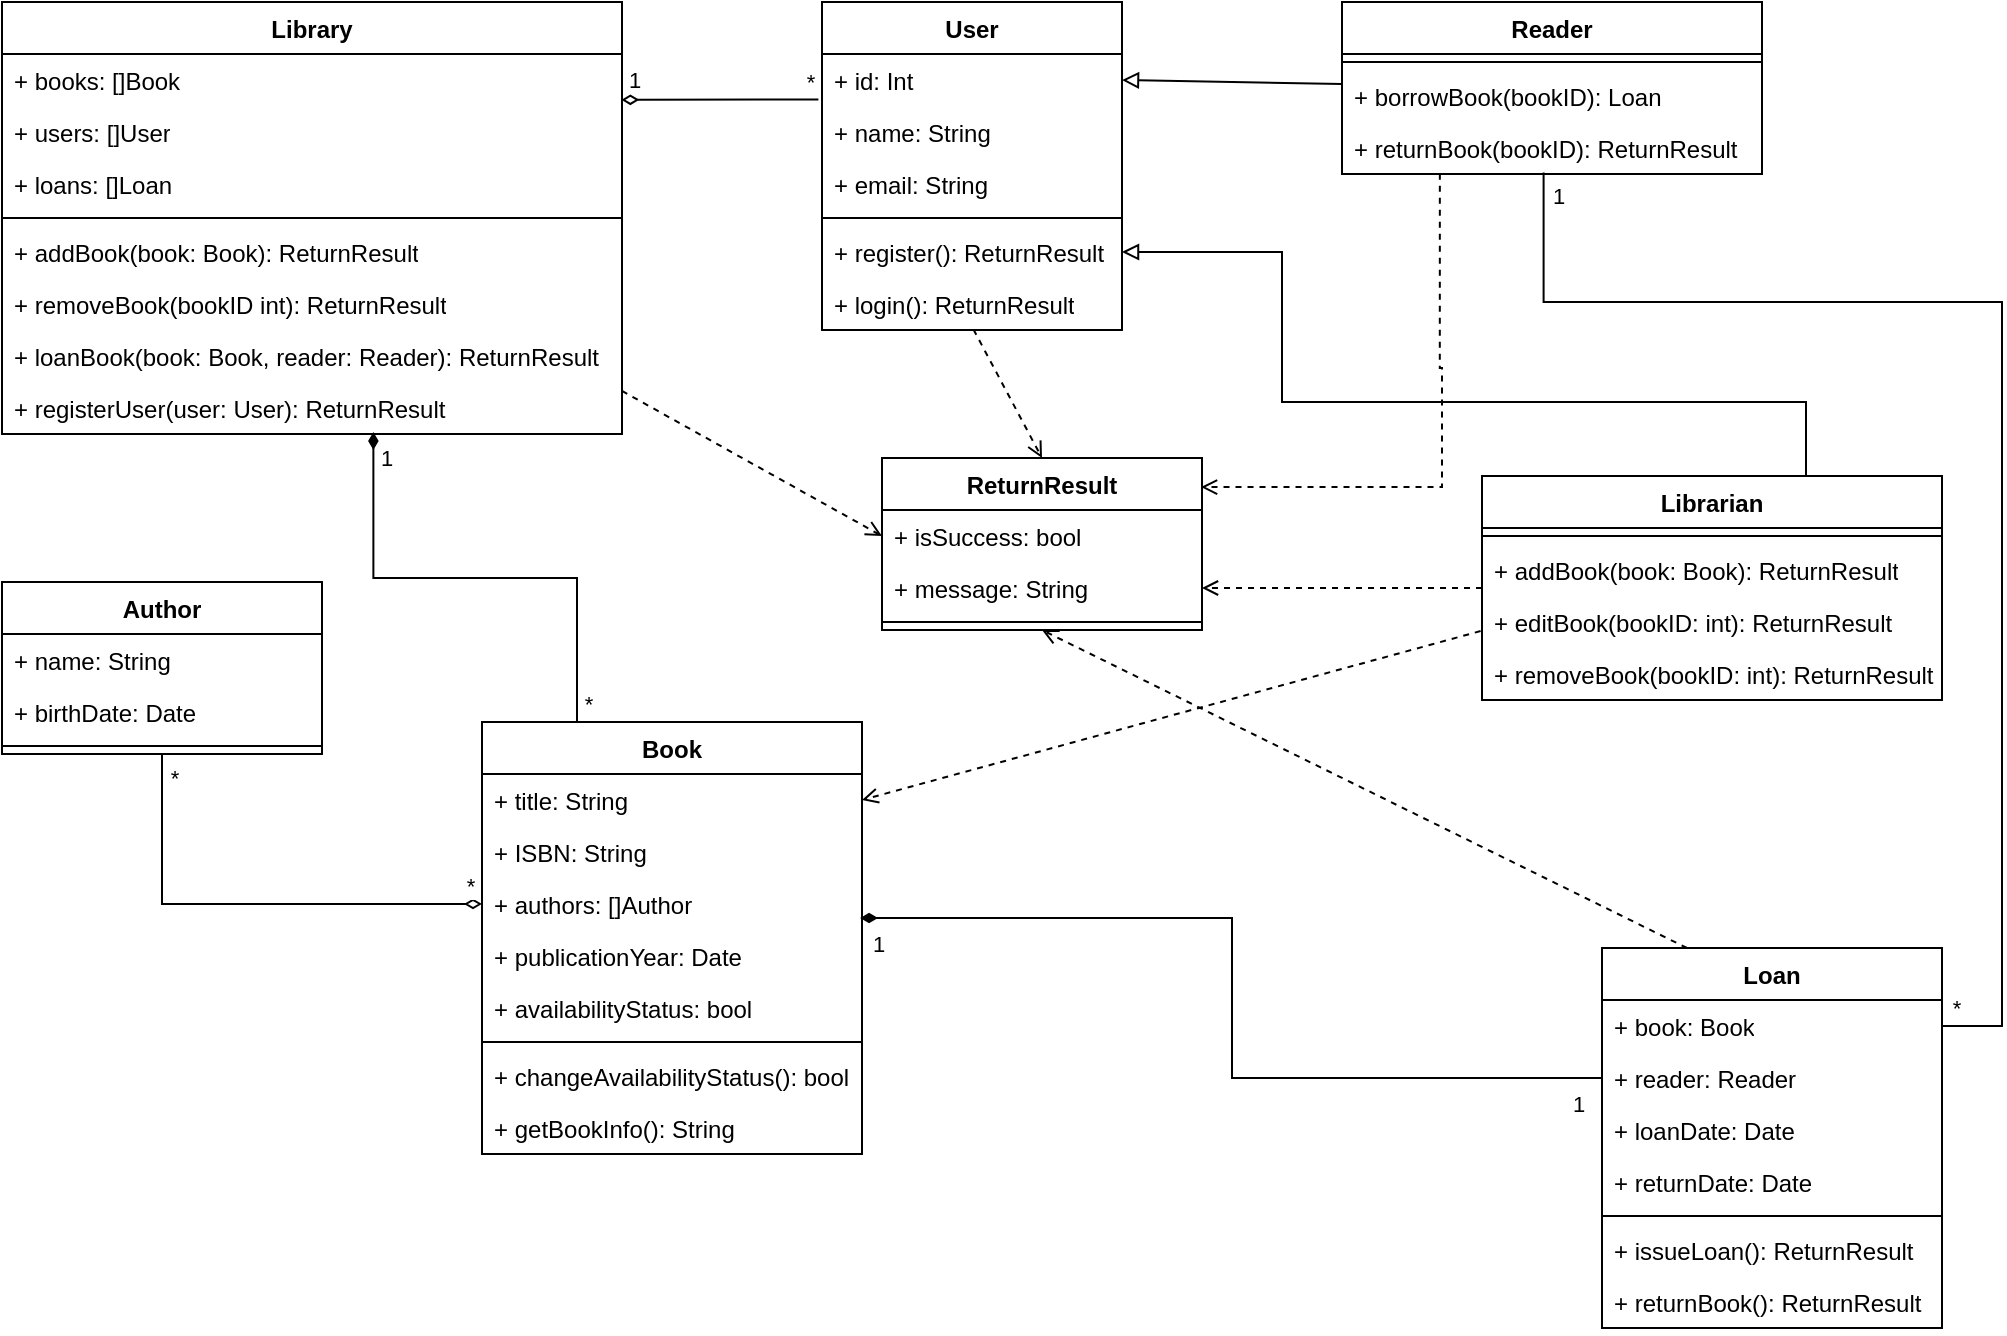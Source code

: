 <mxfile version="24.8.8" pages="2">
  <diagram id="C5RBs43oDa-KdzZeNtuy" name="Диаграмма классов">
    <mxGraphModel dx="1434" dy="784" grid="1" gridSize="10" guides="1" tooltips="1" connect="1" arrows="1" fold="1" page="1" pageScale="1" pageWidth="827" pageHeight="1169" math="0" shadow="0">
      <root>
        <mxCell id="WIyWlLk6GJQsqaUBKTNV-0" />
        <mxCell id="WIyWlLk6GJQsqaUBKTNV-1" parent="WIyWlLk6GJQsqaUBKTNV-0" />
        <mxCell id="fwXEOuYBbkPbmOHOd0hQ-0" value="Book" style="swimlane;fontStyle=1;align=center;verticalAlign=top;childLayout=stackLayout;horizontal=1;startSize=26;horizontalStack=0;resizeParent=1;resizeParentMax=0;resizeLast=0;collapsible=1;marginBottom=0;whiteSpace=wrap;html=1;" parent="WIyWlLk6GJQsqaUBKTNV-1" vertex="1">
          <mxGeometry x="580" y="630" width="190" height="216" as="geometry" />
        </mxCell>
        <mxCell id="fwXEOuYBbkPbmOHOd0hQ-1" value="+ title: String" style="text;strokeColor=none;fillColor=none;align=left;verticalAlign=top;spacingLeft=4;spacingRight=4;overflow=hidden;rotatable=0;points=[[0,0.5],[1,0.5]];portConstraint=eastwest;whiteSpace=wrap;html=1;" parent="fwXEOuYBbkPbmOHOd0hQ-0" vertex="1">
          <mxGeometry y="26" width="190" height="26" as="geometry" />
        </mxCell>
        <mxCell id="fwXEOuYBbkPbmOHOd0hQ-32" value="+ ISBN: String" style="text;strokeColor=none;fillColor=none;align=left;verticalAlign=top;spacingLeft=4;spacingRight=4;overflow=hidden;rotatable=0;points=[[0,0.5],[1,0.5]];portConstraint=eastwest;whiteSpace=wrap;html=1;" parent="fwXEOuYBbkPbmOHOd0hQ-0" vertex="1">
          <mxGeometry y="52" width="190" height="26" as="geometry" />
        </mxCell>
        <mxCell id="fwXEOuYBbkPbmOHOd0hQ-33" value="+ authors: []Author" style="text;strokeColor=none;fillColor=none;align=left;verticalAlign=top;spacingLeft=4;spacingRight=4;overflow=hidden;rotatable=0;points=[[0,0.5],[1,0.5]];portConstraint=eastwest;whiteSpace=wrap;html=1;" parent="fwXEOuYBbkPbmOHOd0hQ-0" vertex="1">
          <mxGeometry y="78" width="190" height="26" as="geometry" />
        </mxCell>
        <mxCell id="fwXEOuYBbkPbmOHOd0hQ-34" value="+ publicationYear: Date" style="text;strokeColor=none;fillColor=none;align=left;verticalAlign=top;spacingLeft=4;spacingRight=4;overflow=hidden;rotatable=0;points=[[0,0.5],[1,0.5]];portConstraint=eastwest;whiteSpace=wrap;html=1;" parent="fwXEOuYBbkPbmOHOd0hQ-0" vertex="1">
          <mxGeometry y="104" width="190" height="26" as="geometry" />
        </mxCell>
        <mxCell id="fwXEOuYBbkPbmOHOd0hQ-35" value="+ availabilityStatus: bool" style="text;strokeColor=none;fillColor=none;align=left;verticalAlign=top;spacingLeft=4;spacingRight=4;overflow=hidden;rotatable=0;points=[[0,0.5],[1,0.5]];portConstraint=eastwest;whiteSpace=wrap;html=1;" parent="fwXEOuYBbkPbmOHOd0hQ-0" vertex="1">
          <mxGeometry y="130" width="190" height="26" as="geometry" />
        </mxCell>
        <mxCell id="fwXEOuYBbkPbmOHOd0hQ-2" value="" style="line;strokeWidth=1;fillColor=none;align=left;verticalAlign=middle;spacingTop=-1;spacingLeft=3;spacingRight=3;rotatable=0;labelPosition=right;points=[];portConstraint=eastwest;strokeColor=inherit;" parent="fwXEOuYBbkPbmOHOd0hQ-0" vertex="1">
          <mxGeometry y="156" width="190" height="8" as="geometry" />
        </mxCell>
        <mxCell id="fwXEOuYBbkPbmOHOd0hQ-3" value="+ changeAvailabilityStatus(): bool" style="text;strokeColor=none;fillColor=none;align=left;verticalAlign=top;spacingLeft=4;spacingRight=4;overflow=hidden;rotatable=0;points=[[0,0.5],[1,0.5]];portConstraint=eastwest;whiteSpace=wrap;html=1;" parent="fwXEOuYBbkPbmOHOd0hQ-0" vertex="1">
          <mxGeometry y="164" width="190" height="26" as="geometry" />
        </mxCell>
        <mxCell id="fwXEOuYBbkPbmOHOd0hQ-36" value="+ getBookInfo(): String" style="text;strokeColor=none;fillColor=none;align=left;verticalAlign=top;spacingLeft=4;spacingRight=4;overflow=hidden;rotatable=0;points=[[0,0.5],[1,0.5]];portConstraint=eastwest;whiteSpace=wrap;html=1;" parent="fwXEOuYBbkPbmOHOd0hQ-0" vertex="1">
          <mxGeometry y="190" width="190" height="26" as="geometry" />
        </mxCell>
        <mxCell id="fwXEOuYBbkPbmOHOd0hQ-4" value="User" style="swimlane;fontStyle=1;align=center;verticalAlign=top;childLayout=stackLayout;horizontal=1;startSize=26;horizontalStack=0;resizeParent=1;resizeParentMax=0;resizeLast=0;collapsible=1;marginBottom=0;whiteSpace=wrap;html=1;" parent="WIyWlLk6GJQsqaUBKTNV-1" vertex="1">
          <mxGeometry x="750" y="270" width="150" height="164" as="geometry" />
        </mxCell>
        <mxCell id="fwXEOuYBbkPbmOHOd0hQ-5" value="+ id: Int" style="text;strokeColor=none;fillColor=none;align=left;verticalAlign=top;spacingLeft=4;spacingRight=4;overflow=hidden;rotatable=0;points=[[0,0.5],[1,0.5]];portConstraint=eastwest;whiteSpace=wrap;html=1;" parent="fwXEOuYBbkPbmOHOd0hQ-4" vertex="1">
          <mxGeometry y="26" width="150" height="26" as="geometry" />
        </mxCell>
        <mxCell id="fwXEOuYBbkPbmOHOd0hQ-38" value="+ name: String" style="text;strokeColor=none;fillColor=none;align=left;verticalAlign=top;spacingLeft=4;spacingRight=4;overflow=hidden;rotatable=0;points=[[0,0.5],[1,0.5]];portConstraint=eastwest;whiteSpace=wrap;html=1;" parent="fwXEOuYBbkPbmOHOd0hQ-4" vertex="1">
          <mxGeometry y="52" width="150" height="26" as="geometry" />
        </mxCell>
        <mxCell id="fwXEOuYBbkPbmOHOd0hQ-39" value="+ email: String" style="text;strokeColor=none;fillColor=none;align=left;verticalAlign=top;spacingLeft=4;spacingRight=4;overflow=hidden;rotatable=0;points=[[0,0.5],[1,0.5]];portConstraint=eastwest;whiteSpace=wrap;html=1;" parent="fwXEOuYBbkPbmOHOd0hQ-4" vertex="1">
          <mxGeometry y="78" width="150" height="26" as="geometry" />
        </mxCell>
        <mxCell id="fwXEOuYBbkPbmOHOd0hQ-6" value="" style="line;strokeWidth=1;fillColor=none;align=left;verticalAlign=middle;spacingTop=-1;spacingLeft=3;spacingRight=3;rotatable=0;labelPosition=right;points=[];portConstraint=eastwest;strokeColor=inherit;" parent="fwXEOuYBbkPbmOHOd0hQ-4" vertex="1">
          <mxGeometry y="104" width="150" height="8" as="geometry" />
        </mxCell>
        <mxCell id="fwXEOuYBbkPbmOHOd0hQ-7" value="+ register(): ReturnResult" style="text;strokeColor=none;fillColor=none;align=left;verticalAlign=top;spacingLeft=4;spacingRight=4;overflow=hidden;rotatable=0;points=[[0,0.5],[1,0.5]];portConstraint=eastwest;whiteSpace=wrap;html=1;" parent="fwXEOuYBbkPbmOHOd0hQ-4" vertex="1">
          <mxGeometry y="112" width="150" height="26" as="geometry" />
        </mxCell>
        <mxCell id="fwXEOuYBbkPbmOHOd0hQ-40" value="+ login(): ReturnResult" style="text;strokeColor=none;fillColor=none;align=left;verticalAlign=top;spacingLeft=4;spacingRight=4;overflow=hidden;rotatable=0;points=[[0,0.5],[1,0.5]];portConstraint=eastwest;whiteSpace=wrap;html=1;" parent="fwXEOuYBbkPbmOHOd0hQ-4" vertex="1">
          <mxGeometry y="138" width="150" height="26" as="geometry" />
        </mxCell>
        <mxCell id="fwXEOuYBbkPbmOHOd0hQ-8" value="Reader" style="swimlane;fontStyle=1;align=center;verticalAlign=top;childLayout=stackLayout;horizontal=1;startSize=26;horizontalStack=0;resizeParent=1;resizeParentMax=0;resizeLast=0;collapsible=1;marginBottom=0;whiteSpace=wrap;html=1;" parent="WIyWlLk6GJQsqaUBKTNV-1" vertex="1">
          <mxGeometry x="1010" y="270" width="210" height="86" as="geometry" />
        </mxCell>
        <mxCell id="fwXEOuYBbkPbmOHOd0hQ-10" value="" style="line;strokeWidth=1;fillColor=none;align=left;verticalAlign=middle;spacingTop=-1;spacingLeft=3;spacingRight=3;rotatable=0;labelPosition=right;points=[];portConstraint=eastwest;strokeColor=inherit;" parent="fwXEOuYBbkPbmOHOd0hQ-8" vertex="1">
          <mxGeometry y="26" width="210" height="8" as="geometry" />
        </mxCell>
        <mxCell id="fwXEOuYBbkPbmOHOd0hQ-11" value="+ borrowBook(bookID): Loan" style="text;strokeColor=none;fillColor=none;align=left;verticalAlign=top;spacingLeft=4;spacingRight=4;overflow=hidden;rotatable=0;points=[[0,0.5],[1,0.5]];portConstraint=eastwest;whiteSpace=wrap;html=1;" parent="fwXEOuYBbkPbmOHOd0hQ-8" vertex="1">
          <mxGeometry y="34" width="210" height="26" as="geometry" />
        </mxCell>
        <mxCell id="fwXEOuYBbkPbmOHOd0hQ-42" value="+ returnBook(bookID): ReturnResult" style="text;strokeColor=none;fillColor=none;align=left;verticalAlign=top;spacingLeft=4;spacingRight=4;overflow=hidden;rotatable=0;points=[[0,0.5],[1,0.5]];portConstraint=eastwest;whiteSpace=wrap;html=1;" parent="fwXEOuYBbkPbmOHOd0hQ-8" vertex="1">
          <mxGeometry y="60" width="210" height="26" as="geometry" />
        </mxCell>
        <mxCell id="GxKCCKua1BvpZeMn5Igk-10" style="rounded=0;orthogonalLoop=1;jettySize=auto;html=1;entryX=1;entryY=0.5;entryDx=0;entryDy=0;dashed=1;endArrow=open;endFill=0;" edge="1" parent="WIyWlLk6GJQsqaUBKTNV-1" source="fwXEOuYBbkPbmOHOd0hQ-12" target="fwXEOuYBbkPbmOHOd0hQ-48">
          <mxGeometry relative="1" as="geometry" />
        </mxCell>
        <mxCell id="fwXEOuYBbkPbmOHOd0hQ-12" value="Librarian" style="swimlane;fontStyle=1;align=center;verticalAlign=top;childLayout=stackLayout;horizontal=1;startSize=26;horizontalStack=0;resizeParent=1;resizeParentMax=0;resizeLast=0;collapsible=1;marginBottom=0;whiteSpace=wrap;html=1;" parent="WIyWlLk6GJQsqaUBKTNV-1" vertex="1">
          <mxGeometry x="1080" y="507" width="230" height="112" as="geometry" />
        </mxCell>
        <mxCell id="fwXEOuYBbkPbmOHOd0hQ-14" value="" style="line;strokeWidth=1;fillColor=none;align=left;verticalAlign=middle;spacingTop=-1;spacingLeft=3;spacingRight=3;rotatable=0;labelPosition=right;points=[];portConstraint=eastwest;strokeColor=inherit;" parent="fwXEOuYBbkPbmOHOd0hQ-12" vertex="1">
          <mxGeometry y="26" width="230" height="8" as="geometry" />
        </mxCell>
        <mxCell id="fwXEOuYBbkPbmOHOd0hQ-15" value="+ addBook(book: Book): ReturnResult" style="text;strokeColor=none;fillColor=none;align=left;verticalAlign=top;spacingLeft=4;spacingRight=4;overflow=hidden;rotatable=0;points=[[0,0.5],[1,0.5]];portConstraint=eastwest;whiteSpace=wrap;html=1;" parent="fwXEOuYBbkPbmOHOd0hQ-12" vertex="1">
          <mxGeometry y="34" width="230" height="26" as="geometry" />
        </mxCell>
        <mxCell id="fwXEOuYBbkPbmOHOd0hQ-43" value="+ editBook(bookID: int): ReturnResult" style="text;strokeColor=none;fillColor=none;align=left;verticalAlign=top;spacingLeft=4;spacingRight=4;overflow=hidden;rotatable=0;points=[[0,0.5],[1,0.5]];portConstraint=eastwest;whiteSpace=wrap;html=1;" parent="fwXEOuYBbkPbmOHOd0hQ-12" vertex="1">
          <mxGeometry y="60" width="230" height="26" as="geometry" />
        </mxCell>
        <mxCell id="fwXEOuYBbkPbmOHOd0hQ-49" value="+ removeBook(bookID: int): ReturnResult" style="text;strokeColor=none;fillColor=none;align=left;verticalAlign=top;spacingLeft=4;spacingRight=4;overflow=hidden;rotatable=0;points=[[0,0.5],[1,0.5]];portConstraint=eastwest;whiteSpace=wrap;html=1;" parent="fwXEOuYBbkPbmOHOd0hQ-12" vertex="1">
          <mxGeometry y="86" width="230" height="26" as="geometry" />
        </mxCell>
        <mxCell id="fwXEOuYBbkPbmOHOd0hQ-16" value="Loan" style="swimlane;fontStyle=1;align=center;verticalAlign=top;childLayout=stackLayout;horizontal=1;startSize=26;horizontalStack=0;resizeParent=1;resizeParentMax=0;resizeLast=0;collapsible=1;marginBottom=0;whiteSpace=wrap;html=1;" parent="WIyWlLk6GJQsqaUBKTNV-1" vertex="1">
          <mxGeometry x="1140" y="743" width="170" height="190" as="geometry" />
        </mxCell>
        <mxCell id="fwXEOuYBbkPbmOHOd0hQ-17" value="+ book: Book" style="text;strokeColor=none;fillColor=none;align=left;verticalAlign=top;spacingLeft=4;spacingRight=4;overflow=hidden;rotatable=0;points=[[0,0.5],[1,0.5]];portConstraint=eastwest;whiteSpace=wrap;html=1;" parent="fwXEOuYBbkPbmOHOd0hQ-16" vertex="1">
          <mxGeometry y="26" width="170" height="26" as="geometry" />
        </mxCell>
        <mxCell id="fwXEOuYBbkPbmOHOd0hQ-50" value="+ reader: Reader" style="text;strokeColor=none;fillColor=none;align=left;verticalAlign=top;spacingLeft=4;spacingRight=4;overflow=hidden;rotatable=0;points=[[0,0.5],[1,0.5]];portConstraint=eastwest;whiteSpace=wrap;html=1;" parent="fwXEOuYBbkPbmOHOd0hQ-16" vertex="1">
          <mxGeometry y="52" width="170" height="26" as="geometry" />
        </mxCell>
        <mxCell id="fwXEOuYBbkPbmOHOd0hQ-51" value="+ loanDate: Date" style="text;strokeColor=none;fillColor=none;align=left;verticalAlign=top;spacingLeft=4;spacingRight=4;overflow=hidden;rotatable=0;points=[[0,0.5],[1,0.5]];portConstraint=eastwest;whiteSpace=wrap;html=1;" parent="fwXEOuYBbkPbmOHOd0hQ-16" vertex="1">
          <mxGeometry y="78" width="170" height="26" as="geometry" />
        </mxCell>
        <mxCell id="fwXEOuYBbkPbmOHOd0hQ-52" value="+ returnDate: Date" style="text;strokeColor=none;fillColor=none;align=left;verticalAlign=top;spacingLeft=4;spacingRight=4;overflow=hidden;rotatable=0;points=[[0,0.5],[1,0.5]];portConstraint=eastwest;whiteSpace=wrap;html=1;" parent="fwXEOuYBbkPbmOHOd0hQ-16" vertex="1">
          <mxGeometry y="104" width="170" height="26" as="geometry" />
        </mxCell>
        <mxCell id="fwXEOuYBbkPbmOHOd0hQ-18" value="" style="line;strokeWidth=1;fillColor=none;align=left;verticalAlign=middle;spacingTop=-1;spacingLeft=3;spacingRight=3;rotatable=0;labelPosition=right;points=[];portConstraint=eastwest;strokeColor=inherit;" parent="fwXEOuYBbkPbmOHOd0hQ-16" vertex="1">
          <mxGeometry y="130" width="170" height="8" as="geometry" />
        </mxCell>
        <mxCell id="fwXEOuYBbkPbmOHOd0hQ-19" value="+ issueLoan(): ReturnResult" style="text;strokeColor=none;fillColor=none;align=left;verticalAlign=top;spacingLeft=4;spacingRight=4;overflow=hidden;rotatable=0;points=[[0,0.5],[1,0.5]];portConstraint=eastwest;whiteSpace=wrap;html=1;" parent="fwXEOuYBbkPbmOHOd0hQ-16" vertex="1">
          <mxGeometry y="138" width="170" height="26" as="geometry" />
        </mxCell>
        <mxCell id="fwXEOuYBbkPbmOHOd0hQ-53" value="+ returnBook(): ReturnResult" style="text;strokeColor=none;fillColor=none;align=left;verticalAlign=top;spacingLeft=4;spacingRight=4;overflow=hidden;rotatable=0;points=[[0,0.5],[1,0.5]];portConstraint=eastwest;whiteSpace=wrap;html=1;" parent="fwXEOuYBbkPbmOHOd0hQ-16" vertex="1">
          <mxGeometry y="164" width="170" height="26" as="geometry" />
        </mxCell>
        <mxCell id="GxKCCKua1BvpZeMn5Igk-8" style="rounded=0;orthogonalLoop=1;jettySize=auto;html=1;entryX=0;entryY=0.5;entryDx=0;entryDy=0;endArrow=open;endFill=0;dashed=1;" edge="1" parent="WIyWlLk6GJQsqaUBKTNV-1" source="fwXEOuYBbkPbmOHOd0hQ-20" target="fwXEOuYBbkPbmOHOd0hQ-45">
          <mxGeometry relative="1" as="geometry" />
        </mxCell>
        <mxCell id="fwXEOuYBbkPbmOHOd0hQ-20" value="Library" style="swimlane;fontStyle=1;align=center;verticalAlign=top;childLayout=stackLayout;horizontal=1;startSize=26;horizontalStack=0;resizeParent=1;resizeParentMax=0;resizeLast=0;collapsible=1;marginBottom=0;whiteSpace=wrap;html=1;" parent="WIyWlLk6GJQsqaUBKTNV-1" vertex="1">
          <mxGeometry x="340" y="270" width="310" height="216" as="geometry" />
        </mxCell>
        <mxCell id="fwXEOuYBbkPbmOHOd0hQ-21" value="+ books: []Book" style="text;strokeColor=none;fillColor=none;align=left;verticalAlign=top;spacingLeft=4;spacingRight=4;overflow=hidden;rotatable=0;points=[[0,0.5],[1,0.5]];portConstraint=eastwest;whiteSpace=wrap;html=1;" parent="fwXEOuYBbkPbmOHOd0hQ-20" vertex="1">
          <mxGeometry y="26" width="310" height="26" as="geometry" />
        </mxCell>
        <mxCell id="fwXEOuYBbkPbmOHOd0hQ-54" value="+ users: []User" style="text;strokeColor=none;fillColor=none;align=left;verticalAlign=top;spacingLeft=4;spacingRight=4;overflow=hidden;rotatable=0;points=[[0,0.5],[1,0.5]];portConstraint=eastwest;whiteSpace=wrap;html=1;" parent="fwXEOuYBbkPbmOHOd0hQ-20" vertex="1">
          <mxGeometry y="52" width="310" height="26" as="geometry" />
        </mxCell>
        <mxCell id="fwXEOuYBbkPbmOHOd0hQ-55" value="+ loans: []Loan" style="text;strokeColor=none;fillColor=none;align=left;verticalAlign=top;spacingLeft=4;spacingRight=4;overflow=hidden;rotatable=0;points=[[0,0.5],[1,0.5]];portConstraint=eastwest;whiteSpace=wrap;html=1;" parent="fwXEOuYBbkPbmOHOd0hQ-20" vertex="1">
          <mxGeometry y="78" width="310" height="26" as="geometry" />
        </mxCell>
        <mxCell id="fwXEOuYBbkPbmOHOd0hQ-22" value="" style="line;strokeWidth=1;fillColor=none;align=left;verticalAlign=middle;spacingTop=-1;spacingLeft=3;spacingRight=3;rotatable=0;labelPosition=right;points=[];portConstraint=eastwest;strokeColor=inherit;" parent="fwXEOuYBbkPbmOHOd0hQ-20" vertex="1">
          <mxGeometry y="104" width="310" height="8" as="geometry" />
        </mxCell>
        <mxCell id="fwXEOuYBbkPbmOHOd0hQ-23" value="+ addBook(book: Book): ReturnResult" style="text;strokeColor=none;fillColor=none;align=left;verticalAlign=top;spacingLeft=4;spacingRight=4;overflow=hidden;rotatable=0;points=[[0,0.5],[1,0.5]];portConstraint=eastwest;whiteSpace=wrap;html=1;" parent="fwXEOuYBbkPbmOHOd0hQ-20" vertex="1">
          <mxGeometry y="112" width="310" height="26" as="geometry" />
        </mxCell>
        <mxCell id="fwXEOuYBbkPbmOHOd0hQ-56" value="+ removeBook(bookID int): ReturnResult" style="text;strokeColor=none;fillColor=none;align=left;verticalAlign=top;spacingLeft=4;spacingRight=4;overflow=hidden;rotatable=0;points=[[0,0.5],[1,0.5]];portConstraint=eastwest;whiteSpace=wrap;html=1;" parent="fwXEOuYBbkPbmOHOd0hQ-20" vertex="1">
          <mxGeometry y="138" width="310" height="26" as="geometry" />
        </mxCell>
        <mxCell id="fwXEOuYBbkPbmOHOd0hQ-57" value="+ loanBook(book: Book, reader: Reader): ReturnResult" style="text;strokeColor=none;fillColor=none;align=left;verticalAlign=top;spacingLeft=4;spacingRight=4;overflow=hidden;rotatable=0;points=[[0,0.5],[1,0.5]];portConstraint=eastwest;whiteSpace=wrap;html=1;" parent="fwXEOuYBbkPbmOHOd0hQ-20" vertex="1">
          <mxGeometry y="164" width="310" height="26" as="geometry" />
        </mxCell>
        <mxCell id="fwXEOuYBbkPbmOHOd0hQ-58" value="+ registerUser(user: User): ReturnResult" style="text;strokeColor=none;fillColor=none;align=left;verticalAlign=top;spacingLeft=4;spacingRight=4;overflow=hidden;rotatable=0;points=[[0,0.5],[1,0.5]];portConstraint=eastwest;whiteSpace=wrap;html=1;" parent="fwXEOuYBbkPbmOHOd0hQ-20" vertex="1">
          <mxGeometry y="190" width="310" height="26" as="geometry" />
        </mxCell>
        <mxCell id="fwXEOuYBbkPbmOHOd0hQ-24" value="Author" style="swimlane;fontStyle=1;align=center;verticalAlign=top;childLayout=stackLayout;horizontal=1;startSize=26;horizontalStack=0;resizeParent=1;resizeParentMax=0;resizeLast=0;collapsible=1;marginBottom=0;whiteSpace=wrap;html=1;" parent="WIyWlLk6GJQsqaUBKTNV-1" vertex="1">
          <mxGeometry x="340" y="560" width="160" height="86" as="geometry" />
        </mxCell>
        <mxCell id="fwXEOuYBbkPbmOHOd0hQ-25" value="+ name: String" style="text;strokeColor=none;fillColor=none;align=left;verticalAlign=top;spacingLeft=4;spacingRight=4;overflow=hidden;rotatable=0;points=[[0,0.5],[1,0.5]];portConstraint=eastwest;whiteSpace=wrap;html=1;" parent="fwXEOuYBbkPbmOHOd0hQ-24" vertex="1">
          <mxGeometry y="26" width="160" height="26" as="geometry" />
        </mxCell>
        <mxCell id="fwXEOuYBbkPbmOHOd0hQ-37" value="+ birthDate: Date" style="text;strokeColor=none;fillColor=none;align=left;verticalAlign=top;spacingLeft=4;spacingRight=4;overflow=hidden;rotatable=0;points=[[0,0.5],[1,0.5]];portConstraint=eastwest;whiteSpace=wrap;html=1;" parent="fwXEOuYBbkPbmOHOd0hQ-24" vertex="1">
          <mxGeometry y="52" width="160" height="26" as="geometry" />
        </mxCell>
        <mxCell id="fwXEOuYBbkPbmOHOd0hQ-26" value="" style="line;strokeWidth=1;fillColor=none;align=left;verticalAlign=middle;spacingTop=-1;spacingLeft=3;spacingRight=3;rotatable=0;labelPosition=right;points=[];portConstraint=eastwest;strokeColor=inherit;" parent="fwXEOuYBbkPbmOHOd0hQ-24" vertex="1">
          <mxGeometry y="78" width="160" height="8" as="geometry" />
        </mxCell>
        <mxCell id="fwXEOuYBbkPbmOHOd0hQ-44" value="ReturnResult" style="swimlane;fontStyle=1;align=center;verticalAlign=top;childLayout=stackLayout;horizontal=1;startSize=26;horizontalStack=0;resizeParent=1;resizeParentMax=0;resizeLast=0;collapsible=1;marginBottom=0;whiteSpace=wrap;html=1;" parent="WIyWlLk6GJQsqaUBKTNV-1" vertex="1">
          <mxGeometry x="780" y="498" width="160" height="86" as="geometry" />
        </mxCell>
        <mxCell id="fwXEOuYBbkPbmOHOd0hQ-45" value="+ isSuccess: bool" style="text;strokeColor=none;fillColor=none;align=left;verticalAlign=top;spacingLeft=4;spacingRight=4;overflow=hidden;rotatable=0;points=[[0,0.5],[1,0.5]];portConstraint=eastwest;whiteSpace=wrap;html=1;" parent="fwXEOuYBbkPbmOHOd0hQ-44" vertex="1">
          <mxGeometry y="26" width="160" height="26" as="geometry" />
        </mxCell>
        <mxCell id="fwXEOuYBbkPbmOHOd0hQ-48" value="+ message: String" style="text;strokeColor=none;fillColor=none;align=left;verticalAlign=top;spacingLeft=4;spacingRight=4;overflow=hidden;rotatable=0;points=[[0,0.5],[1,0.5]];portConstraint=eastwest;whiteSpace=wrap;html=1;" parent="fwXEOuYBbkPbmOHOd0hQ-44" vertex="1">
          <mxGeometry y="52" width="160" height="26" as="geometry" />
        </mxCell>
        <mxCell id="fwXEOuYBbkPbmOHOd0hQ-46" value="" style="line;strokeWidth=1;fillColor=none;align=left;verticalAlign=middle;spacingTop=-1;spacingLeft=3;spacingRight=3;rotatable=0;labelPosition=right;points=[];portConstraint=eastwest;strokeColor=inherit;" parent="fwXEOuYBbkPbmOHOd0hQ-44" vertex="1">
          <mxGeometry y="78" width="160" height="8" as="geometry" />
        </mxCell>
        <mxCell id="GxKCCKua1BvpZeMn5Igk-0" style="rounded=0;orthogonalLoop=1;jettySize=auto;html=1;endArrow=block;endFill=0;entryX=1;entryY=0.5;entryDx=0;entryDy=0;edgeStyle=orthogonalEdgeStyle;" edge="1" parent="WIyWlLk6GJQsqaUBKTNV-1" source="fwXEOuYBbkPbmOHOd0hQ-12" target="fwXEOuYBbkPbmOHOd0hQ-7">
          <mxGeometry relative="1" as="geometry">
            <mxPoint x="1136" y="424" as="targetPoint" />
            <Array as="points">
              <mxPoint x="1242" y="470" />
              <mxPoint x="980" y="470" />
              <mxPoint x="980" y="395" />
            </Array>
          </mxGeometry>
        </mxCell>
        <mxCell id="GxKCCKua1BvpZeMn5Igk-1" style="rounded=0;orthogonalLoop=1;jettySize=auto;html=1;entryX=1;entryY=0.5;entryDx=0;entryDy=0;endArrow=block;endFill=0;" edge="1" parent="WIyWlLk6GJQsqaUBKTNV-1" source="fwXEOuYBbkPbmOHOd0hQ-8" target="fwXEOuYBbkPbmOHOd0hQ-5">
          <mxGeometry relative="1" as="geometry" />
        </mxCell>
        <mxCell id="GxKCCKua1BvpZeMn5Igk-2" style="rounded=0;orthogonalLoop=1;jettySize=auto;html=1;entryX=0.599;entryY=0.962;entryDx=0;entryDy=0;entryPerimeter=0;endArrow=diamondThin;endFill=1;exitX=0.25;exitY=0;exitDx=0;exitDy=0;edgeStyle=orthogonalEdgeStyle;" edge="1" parent="WIyWlLk6GJQsqaUBKTNV-1" source="fwXEOuYBbkPbmOHOd0hQ-0" target="fwXEOuYBbkPbmOHOd0hQ-58">
          <mxGeometry relative="1" as="geometry" />
        </mxCell>
        <mxCell id="GxKCCKua1BvpZeMn5Igk-17" value="*" style="edgeLabel;html=1;align=center;verticalAlign=middle;resizable=0;points=[];" vertex="1" connectable="0" parent="GxKCCKua1BvpZeMn5Igk-2">
          <mxGeometry x="-0.907" y="-2" relative="1" as="geometry">
            <mxPoint x="3" y="2" as="offset" />
          </mxGeometry>
        </mxCell>
        <mxCell id="GxKCCKua1BvpZeMn5Igk-18" value="1" style="edgeLabel;html=1;align=center;verticalAlign=middle;resizable=0;points=[];" vertex="1" connectable="0" parent="GxKCCKua1BvpZeMn5Igk-2">
          <mxGeometry x="0.861" relative="1" as="geometry">
            <mxPoint x="6" y="-5" as="offset" />
          </mxGeometry>
        </mxCell>
        <mxCell id="GxKCCKua1BvpZeMn5Igk-3" style="rounded=0;orthogonalLoop=1;jettySize=auto;html=1;entryX=0;entryY=0.5;entryDx=0;entryDy=0;endArrow=diamondThin;endFill=0;edgeStyle=orthogonalEdgeStyle;" edge="1" parent="WIyWlLk6GJQsqaUBKTNV-1" source="fwXEOuYBbkPbmOHOd0hQ-24" target="fwXEOuYBbkPbmOHOd0hQ-33">
          <mxGeometry relative="1" as="geometry" />
        </mxCell>
        <mxCell id="GxKCCKua1BvpZeMn5Igk-20" value="*" style="edgeLabel;html=1;align=center;verticalAlign=middle;resizable=0;points=[];" vertex="1" connectable="0" parent="GxKCCKua1BvpZeMn5Igk-3">
          <mxGeometry x="-0.907" relative="1" as="geometry">
            <mxPoint x="6" y="1" as="offset" />
          </mxGeometry>
        </mxCell>
        <mxCell id="GxKCCKua1BvpZeMn5Igk-21" value="*" style="edgeLabel;html=1;align=center;verticalAlign=middle;resizable=0;points=[];" vertex="1" connectable="0" parent="GxKCCKua1BvpZeMn5Igk-3">
          <mxGeometry x="0.847" relative="1" as="geometry">
            <mxPoint x="12" y="-9" as="offset" />
          </mxGeometry>
        </mxCell>
        <mxCell id="GxKCCKua1BvpZeMn5Igk-4" style="rounded=0;orthogonalLoop=1;jettySize=auto;html=1;entryX=0.995;entryY=0.769;entryDx=0;entryDy=0;entryPerimeter=0;endArrow=diamondThin;endFill=1;edgeStyle=orthogonalEdgeStyle;exitX=0;exitY=0.5;exitDx=0;exitDy=0;" edge="1" parent="WIyWlLk6GJQsqaUBKTNV-1" source="fwXEOuYBbkPbmOHOd0hQ-50" target="fwXEOuYBbkPbmOHOd0hQ-33">
          <mxGeometry relative="1" as="geometry" />
        </mxCell>
        <mxCell id="GxKCCKua1BvpZeMn5Igk-24" value="1" style="edgeLabel;html=1;align=center;verticalAlign=middle;resizable=0;points=[];" vertex="1" connectable="0" parent="GxKCCKua1BvpZeMn5Igk-4">
          <mxGeometry x="0.926" y="2" relative="1" as="geometry">
            <mxPoint x="-8" y="11" as="offset" />
          </mxGeometry>
        </mxCell>
        <mxCell id="GxKCCKua1BvpZeMn5Igk-25" value="1" style="edgeLabel;html=1;align=center;verticalAlign=middle;resizable=0;points=[];" vertex="1" connectable="0" parent="GxKCCKua1BvpZeMn5Igk-4">
          <mxGeometry x="-0.845" y="-1" relative="1" as="geometry">
            <mxPoint x="23" y="14" as="offset" />
          </mxGeometry>
        </mxCell>
        <mxCell id="GxKCCKua1BvpZeMn5Igk-5" style="rounded=0;orthogonalLoop=1;jettySize=auto;html=1;entryX=0.999;entryY=0.882;entryDx=0;entryDy=0;entryPerimeter=0;exitX=-0.012;exitY=-0.125;exitDx=0;exitDy=0;endArrow=diamondThin;endFill=0;exitPerimeter=0;" edge="1" parent="WIyWlLk6GJQsqaUBKTNV-1" source="fwXEOuYBbkPbmOHOd0hQ-38" target="fwXEOuYBbkPbmOHOd0hQ-21">
          <mxGeometry relative="1" as="geometry" />
        </mxCell>
        <mxCell id="GxKCCKua1BvpZeMn5Igk-15" value="1" style="edgeLabel;html=1;align=center;verticalAlign=middle;resizable=0;points=[];" vertex="1" connectable="0" parent="GxKCCKua1BvpZeMn5Igk-5">
          <mxGeometry x="0.617" relative="1" as="geometry">
            <mxPoint x="-13" y="-10" as="offset" />
          </mxGeometry>
        </mxCell>
        <mxCell id="GxKCCKua1BvpZeMn5Igk-16" value="*" style="edgeLabel;html=1;align=center;verticalAlign=middle;resizable=0;points=[];" vertex="1" connectable="0" parent="GxKCCKua1BvpZeMn5Igk-5">
          <mxGeometry x="-0.749" relative="1" as="geometry">
            <mxPoint x="8" y="-9" as="offset" />
          </mxGeometry>
        </mxCell>
        <mxCell id="GxKCCKua1BvpZeMn5Igk-6" style="rounded=0;orthogonalLoop=1;jettySize=auto;html=1;endArrow=none;endFill=0;entryX=1;entryY=0.5;entryDx=0;entryDy=0;edgeStyle=orthogonalEdgeStyle;exitX=0.48;exitY=0.971;exitDx=0;exitDy=0;exitPerimeter=0;" edge="1" parent="WIyWlLk6GJQsqaUBKTNV-1" source="fwXEOuYBbkPbmOHOd0hQ-42" target="fwXEOuYBbkPbmOHOd0hQ-17">
          <mxGeometry relative="1" as="geometry">
            <mxPoint x="1390" y="790" as="targetPoint" />
            <Array as="points">
              <mxPoint x="1111" y="420" />
              <mxPoint x="1340" y="420" />
              <mxPoint x="1340" y="782" />
            </Array>
          </mxGeometry>
        </mxCell>
        <mxCell id="GxKCCKua1BvpZeMn5Igk-22" value="*" style="edgeLabel;html=1;align=center;verticalAlign=middle;resizable=0;points=[];" vertex="1" connectable="0" parent="GxKCCKua1BvpZeMn5Igk-6">
          <mxGeometry x="0.967" y="-1" relative="1" as="geometry">
            <mxPoint x="-5" y="-8" as="offset" />
          </mxGeometry>
        </mxCell>
        <mxCell id="GxKCCKua1BvpZeMn5Igk-23" value="1" style="edgeLabel;html=1;align=center;verticalAlign=middle;resizable=0;points=[];" vertex="1" connectable="0" parent="GxKCCKua1BvpZeMn5Igk-6">
          <mxGeometry x="-0.969" relative="1" as="geometry">
            <mxPoint x="7" y="1" as="offset" />
          </mxGeometry>
        </mxCell>
        <mxCell id="GxKCCKua1BvpZeMn5Igk-7" style="rounded=0;orthogonalLoop=1;jettySize=auto;html=1;entryX=1;entryY=0.5;entryDx=0;entryDy=0;dashed=1;endArrow=open;endFill=0;exitX=-0.003;exitY=0.674;exitDx=0;exitDy=0;exitPerimeter=0;" edge="1" parent="WIyWlLk6GJQsqaUBKTNV-1" source="fwXEOuYBbkPbmOHOd0hQ-43" target="fwXEOuYBbkPbmOHOd0hQ-1">
          <mxGeometry relative="1" as="geometry" />
        </mxCell>
        <mxCell id="GxKCCKua1BvpZeMn5Igk-9" style="rounded=0;orthogonalLoop=1;jettySize=auto;html=1;entryX=0.5;entryY=0;entryDx=0;entryDy=0;dashed=1;endArrow=open;endFill=0;exitX=0.505;exitY=0.99;exitDx=0;exitDy=0;exitPerimeter=0;" edge="1" parent="WIyWlLk6GJQsqaUBKTNV-1" source="fwXEOuYBbkPbmOHOd0hQ-40" target="fwXEOuYBbkPbmOHOd0hQ-44">
          <mxGeometry relative="1" as="geometry" />
        </mxCell>
        <mxCell id="GxKCCKua1BvpZeMn5Igk-11" style="rounded=0;orthogonalLoop=1;jettySize=auto;html=1;entryX=0.997;entryY=0.169;entryDx=0;entryDy=0;dashed=1;endArrow=open;endFill=0;exitX=0.233;exitY=0.994;exitDx=0;exitDy=0;exitPerimeter=0;entryPerimeter=0;edgeStyle=orthogonalEdgeStyle;" edge="1" parent="WIyWlLk6GJQsqaUBKTNV-1" source="fwXEOuYBbkPbmOHOd0hQ-42" target="fwXEOuYBbkPbmOHOd0hQ-44">
          <mxGeometry relative="1" as="geometry">
            <Array as="points">
              <mxPoint x="1059" y="453" />
              <mxPoint x="1060" y="513" />
            </Array>
          </mxGeometry>
        </mxCell>
        <mxCell id="GxKCCKua1BvpZeMn5Igk-12" style="rounded=0;orthogonalLoop=1;jettySize=auto;html=1;entryX=0.5;entryY=1;entryDx=0;entryDy=0;exitX=0.25;exitY=0;exitDx=0;exitDy=0;dashed=1;endArrow=open;endFill=0;" edge="1" parent="WIyWlLk6GJQsqaUBKTNV-1" source="fwXEOuYBbkPbmOHOd0hQ-16" target="fwXEOuYBbkPbmOHOd0hQ-44">
          <mxGeometry relative="1" as="geometry" />
        </mxCell>
      </root>
    </mxGraphModel>
  </diagram>
  <diagram id="HlgXfrrf_0WkcPPICgZt" name="Диаграмма компонентов">
    <mxGraphModel dx="1434" dy="784" grid="1" gridSize="10" guides="1" tooltips="1" connect="1" arrows="1" fold="1" page="1" pageScale="1" pageWidth="1100" pageHeight="1100" math="0" shadow="0">
      <root>
        <mxCell id="0" />
        <mxCell id="1" parent="0" />
        <mxCell id="1D8TKVlBRiVl461Nd6OX-3" value="«Component»&lt;br&gt;&lt;b&gt;Reader&lt;/b&gt;" style="html=1;dropTarget=0;whiteSpace=wrap;" vertex="1" parent="1">
          <mxGeometry x="720" y="160" width="180" height="90" as="geometry" />
        </mxCell>
        <mxCell id="1D8TKVlBRiVl461Nd6OX-4" value="" style="shape=module;jettyWidth=8;jettyHeight=4;" vertex="1" parent="1D8TKVlBRiVl461Nd6OX-3">
          <mxGeometry x="1" width="20" height="20" relative="1" as="geometry">
            <mxPoint x="-27" y="7" as="offset" />
          </mxGeometry>
        </mxCell>
        <mxCell id="1D8TKVlBRiVl461Nd6OX-25" style="edgeStyle=orthogonalEdgeStyle;rounded=0;orthogonalLoop=1;jettySize=auto;html=1;entryX=1;entryY=0.5;entryDx=0;entryDy=0;" edge="1" parent="1" source="1D8TKVlBRiVl461Nd6OX-7" target="1D8TKVlBRiVl461Nd6OX-17">
          <mxGeometry relative="1" as="geometry" />
        </mxCell>
        <mxCell id="1D8TKVlBRiVl461Nd6OX-26" value="Учет выдачи и&amp;nbsp;&lt;div&gt;возврата книг&lt;/div&gt;" style="edgeLabel;html=1;align=center;verticalAlign=middle;resizable=0;points=[];" vertex="1" connectable="0" parent="1D8TKVlBRiVl461Nd6OX-25">
          <mxGeometry x="-0.324" y="1" relative="1" as="geometry">
            <mxPoint as="offset" />
          </mxGeometry>
        </mxCell>
        <mxCell id="1D8TKVlBRiVl461Nd6OX-7" value="«Component»&lt;br&gt;&lt;b&gt;AccountingSystem&lt;/b&gt;" style="html=1;dropTarget=0;whiteSpace=wrap;" vertex="1" parent="1">
          <mxGeometry x="550" y="370" width="180" height="90" as="geometry" />
        </mxCell>
        <mxCell id="1D8TKVlBRiVl461Nd6OX-8" value="" style="shape=module;jettyWidth=8;jettyHeight=4;" vertex="1" parent="1D8TKVlBRiVl461Nd6OX-7">
          <mxGeometry x="1" width="20" height="20" relative="1" as="geometry">
            <mxPoint x="-27" y="7" as="offset" />
          </mxGeometry>
        </mxCell>
        <mxCell id="1D8TKVlBRiVl461Nd6OX-23" style="edgeStyle=orthogonalEdgeStyle;rounded=0;orthogonalLoop=1;jettySize=auto;html=1;entryX=0.706;entryY=0;entryDx=0;entryDy=0;exitX=0;exitY=0.5;exitDx=0;exitDy=0;entryPerimeter=0;" edge="1" parent="1" source="1D8TKVlBRiVl461Nd6OX-3" target="1D8TKVlBRiVl461Nd6OX-7">
          <mxGeometry relative="1" as="geometry" />
        </mxCell>
        <mxCell id="1D8TKVlBRiVl461Nd6OX-24" value="Запрос книги" style="edgeLabel;html=1;align=center;verticalAlign=middle;resizable=0;points=[];" vertex="1" connectable="0" parent="1D8TKVlBRiVl461Nd6OX-23">
          <mxGeometry x="0.337" y="1" relative="1" as="geometry">
            <mxPoint x="-1" y="8" as="offset" />
          </mxGeometry>
        </mxCell>
        <mxCell id="1D8TKVlBRiVl461Nd6OX-27" style="edgeStyle=orthogonalEdgeStyle;rounded=0;orthogonalLoop=1;jettySize=auto;html=1;entryX=0.25;entryY=0;entryDx=0;entryDy=0;" edge="1" parent="1" source="1D8TKVlBRiVl461Nd6OX-11" target="1D8TKVlBRiVl461Nd6OX-7">
          <mxGeometry relative="1" as="geometry" />
        </mxCell>
        <mxCell id="1D8TKVlBRiVl461Nd6OX-28" value="Регистрация выдачи/возврата&amp;nbsp;&lt;div&gt;книги&lt;/div&gt;" style="edgeLabel;html=1;align=center;verticalAlign=middle;resizable=0;points=[];" vertex="1" connectable="0" parent="1D8TKVlBRiVl461Nd6OX-27">
          <mxGeometry x="-0.592" y="-2" relative="1" as="geometry">
            <mxPoint x="66" y="-2" as="offset" />
          </mxGeometry>
        </mxCell>
        <mxCell id="1D8TKVlBRiVl461Nd6OX-11" value="«Component»&lt;br&gt;&lt;b&gt;Librarian&lt;/b&gt;" style="html=1;dropTarget=0;whiteSpace=wrap;" vertex="1" parent="1">
          <mxGeometry x="100" y="230" width="180" height="90" as="geometry" />
        </mxCell>
        <mxCell id="1D8TKVlBRiVl461Nd6OX-12" value="" style="shape=module;jettyWidth=8;jettyHeight=4;" vertex="1" parent="1D8TKVlBRiVl461Nd6OX-11">
          <mxGeometry x="1" width="20" height="20" relative="1" as="geometry">
            <mxPoint x="-27" y="7" as="offset" />
          </mxGeometry>
        </mxCell>
        <mxCell id="1D8TKVlBRiVl461Nd6OX-21" style="edgeStyle=orthogonalEdgeStyle;rounded=0;orthogonalLoop=1;jettySize=auto;html=1;" edge="1" parent="1" source="1D8TKVlBRiVl461Nd6OX-15" target="1D8TKVlBRiVl461Nd6OX-17">
          <mxGeometry relative="1" as="geometry" />
        </mxCell>
        <mxCell id="1D8TKVlBRiVl461Nd6OX-22" value="Получение информации&amp;nbsp;&lt;div&gt;о книге&lt;/div&gt;" style="edgeLabel;html=1;align=center;verticalAlign=middle;resizable=0;points=[];" vertex="1" connectable="0" parent="1D8TKVlBRiVl461Nd6OX-21">
          <mxGeometry x="-0.472" y="2" relative="1" as="geometry">
            <mxPoint x="50" y="67" as="offset" />
          </mxGeometry>
        </mxCell>
        <mxCell id="1D8TKVlBRiVl461Nd6OX-15" value="«Component»&lt;br&gt;&lt;b&gt;Catalog&lt;/b&gt;" style="html=1;dropTarget=0;whiteSpace=wrap;" vertex="1" parent="1">
          <mxGeometry x="90" y="420" width="180" height="90" as="geometry" />
        </mxCell>
        <mxCell id="1D8TKVlBRiVl461Nd6OX-16" value="" style="shape=module;jettyWidth=8;jettyHeight=4;" vertex="1" parent="1D8TKVlBRiVl461Nd6OX-15">
          <mxGeometry x="1" width="20" height="20" relative="1" as="geometry">
            <mxPoint x="-27" y="7" as="offset" />
          </mxGeometry>
        </mxCell>
        <mxCell id="1D8TKVlBRiVl461Nd6OX-17" value="«Component»&lt;br&gt;&lt;b&gt;Book&lt;/b&gt;" style="html=1;dropTarget=0;whiteSpace=wrap;" vertex="1" parent="1">
          <mxGeometry x="310" y="600" width="180" height="90" as="geometry" />
        </mxCell>
        <mxCell id="1D8TKVlBRiVl461Nd6OX-18" value="" style="shape=module;jettyWidth=8;jettyHeight=4;" vertex="1" parent="1D8TKVlBRiVl461Nd6OX-17">
          <mxGeometry x="1" width="20" height="20" relative="1" as="geometry">
            <mxPoint x="-27" y="7" as="offset" />
          </mxGeometry>
        </mxCell>
        <mxCell id="1D8TKVlBRiVl461Nd6OX-19" style="edgeStyle=orthogonalEdgeStyle;rounded=0;orthogonalLoop=1;jettySize=auto;html=1;entryX=0.556;entryY=0.022;entryDx=0;entryDy=0;entryPerimeter=0;exitX=0.5;exitY=1;exitDx=0;exitDy=0;" edge="1" parent="1" source="1D8TKVlBRiVl461Nd6OX-11" target="1D8TKVlBRiVl461Nd6OX-15">
          <mxGeometry relative="1" as="geometry" />
        </mxCell>
        <mxCell id="1D8TKVlBRiVl461Nd6OX-20" value="Поиск книги" style="edgeLabel;html=1;align=center;verticalAlign=middle;resizable=0;points=[];" vertex="1" connectable="0" parent="1D8TKVlBRiVl461Nd6OX-19">
          <mxGeometry x="-0.107" y="-2" relative="1" as="geometry">
            <mxPoint x="2" y="10" as="offset" />
          </mxGeometry>
        </mxCell>
      </root>
    </mxGraphModel>
  </diagram>
</mxfile>
